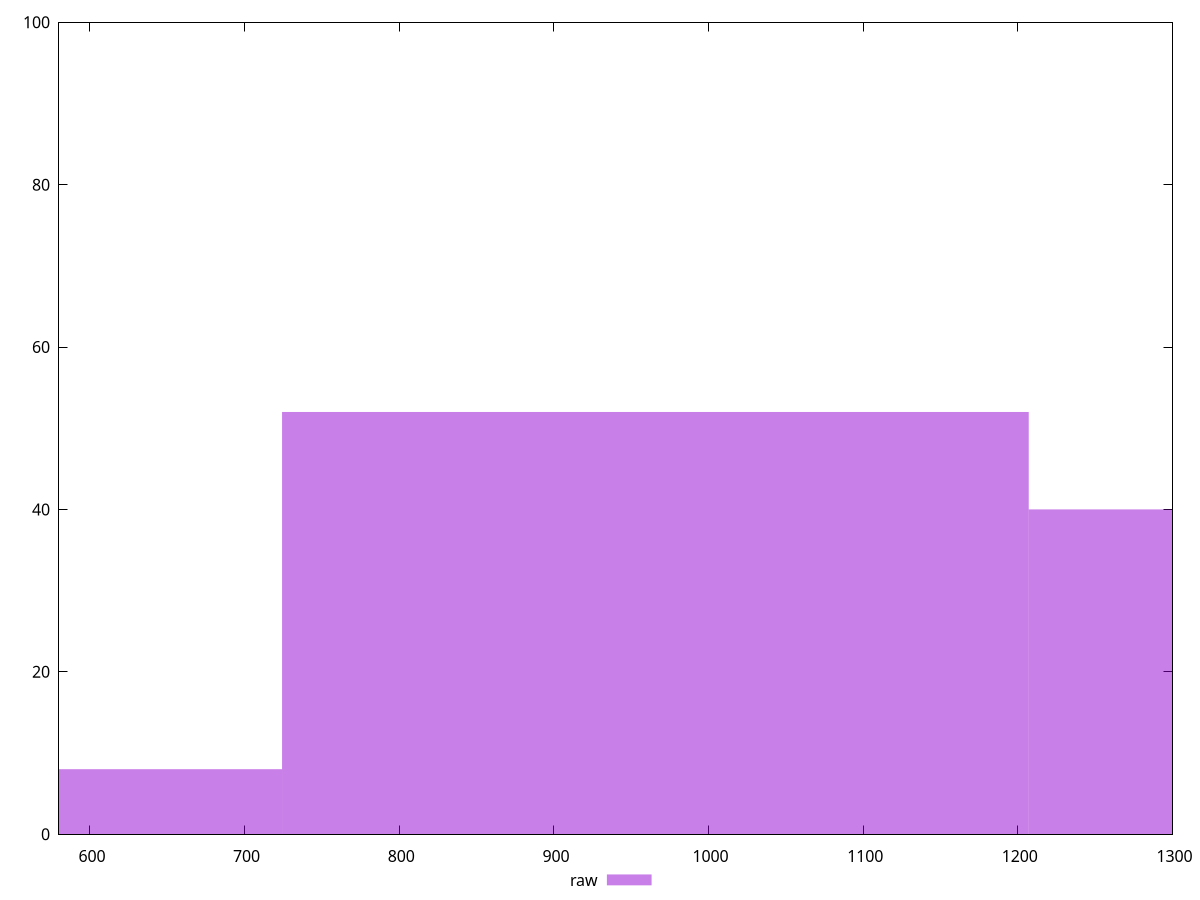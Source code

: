 reset

$raw <<EOF
965.6335330136131 52
1448.4502995204198 40
482.8167665068066 8
EOF

set key outside below
set boxwidth 482.8167665068066
set xrange [580:1300]
set yrange [0:100]
set trange [0:100]
set style fill transparent solid 0.5 noborder
set terminal svg size 640, 490 enhanced background rgb 'white'
set output "report_00011_2021-02-09T10:53:21.242Z/uses-http2/samples/pages+cached+noadtech+nomedia+nocss/raw/histogram.svg"

plot $raw title "raw" with boxes

reset
